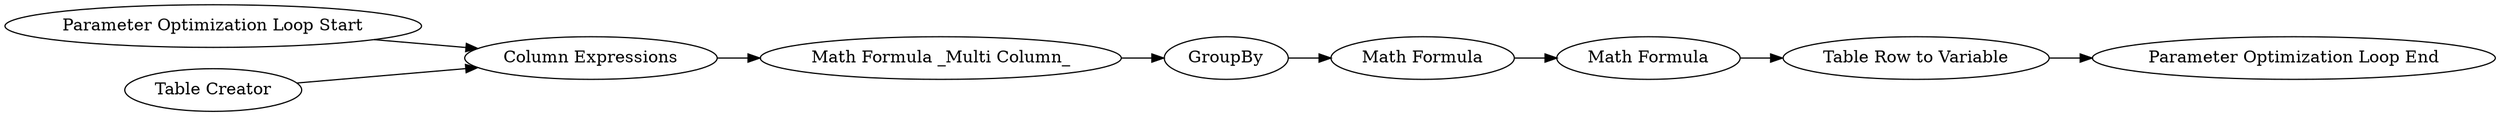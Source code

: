 digraph {
	11 -> 15
	28 -> 32
	32 -> 33
	15 -> 16
	16 -> 25
	34 -> 15
	25 -> 28
	33 -> 31
	16 [label="Math Formula _Multi Column_"]
	34 [label="Table Creator"]
	28 [label="Math Formula"]
	31 [label="Parameter Optimization Loop End"]
	11 [label="Parameter Optimization Loop Start"]
	15 [label="Column Expressions"]
	25 [label=GroupBy]
	33 [label="Table Row to Variable"]
	32 [label="Math Formula"]
	rankdir=LR
}
